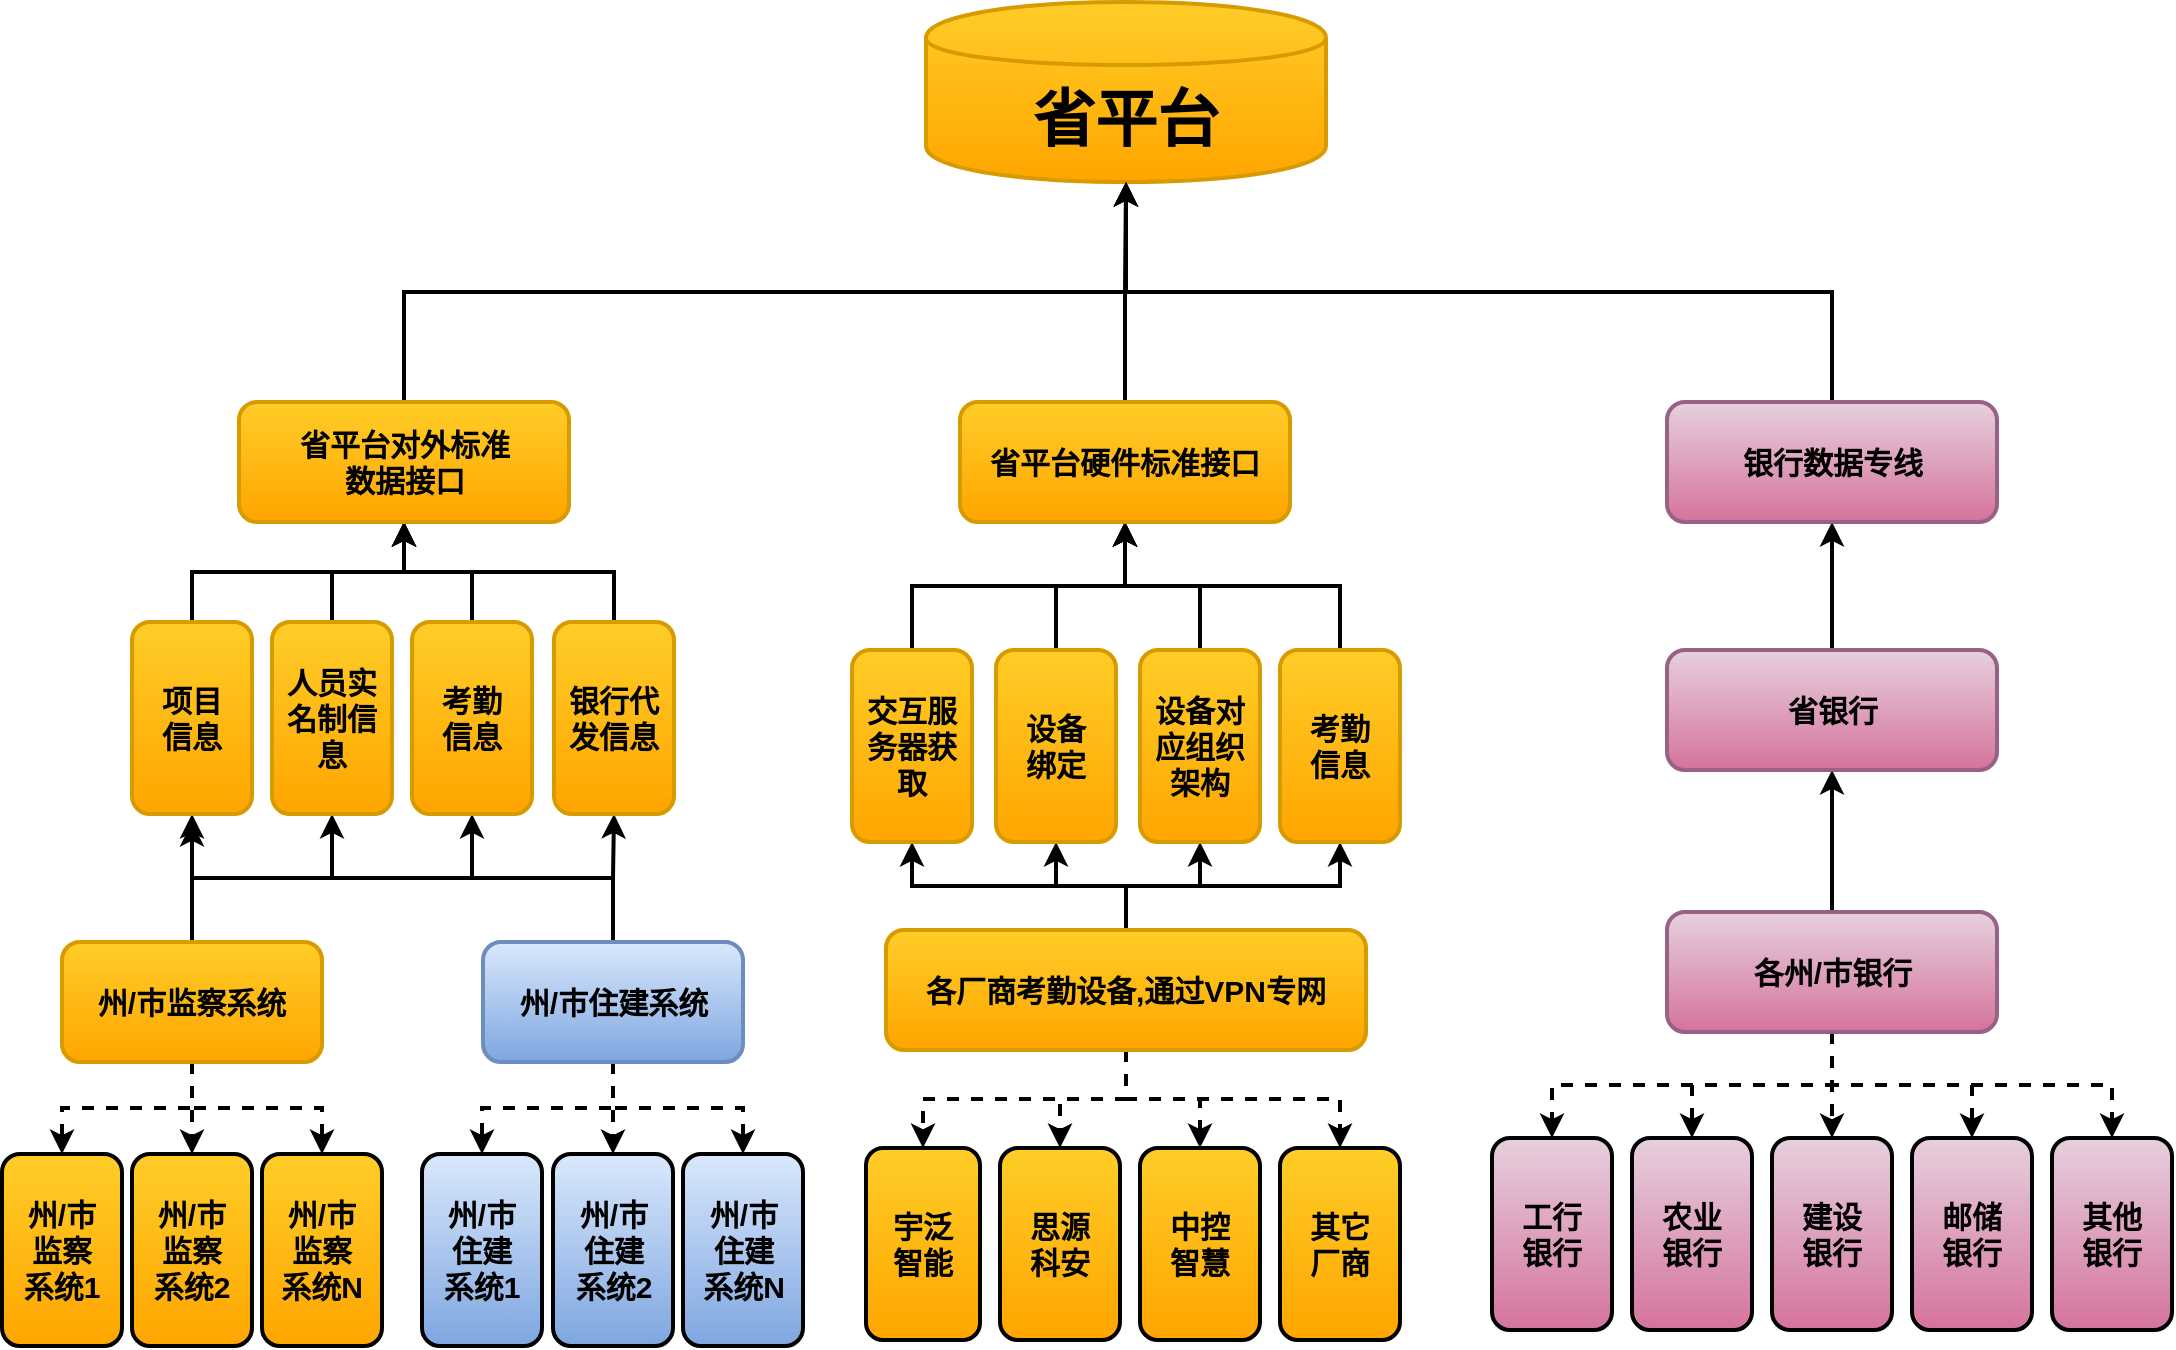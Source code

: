 <mxfile version="12.2.0" type="github" pages="1"><diagram id="qRXwqt5K7J_KDQi7K9K_" name="第 1 页"><mxGraphModel dx="2235" dy="1917" grid="1" gridSize="10" guides="1" tooltips="1" connect="1" arrows="1" fold="1" page="1" pageScale="1" pageWidth="827" pageHeight="1169" math="0" shadow="0"><root><mxCell id="0"/><mxCell id="1" parent="0"/><mxCell id="E6RLm1BE8gdPjhxk8Ycr-1" value="省平台" style="shape=cylinder;whiteSpace=wrap;html=1;boundedLbl=1;backgroundOutline=1;fontSize=31;fontStyle=1;gradientColor=#ffa500;fillColor=#ffcd28;strokeColor=#d79b00;strokeWidth=2;shadow=0;" vertex="1" parent="1"><mxGeometry x="437" y="-20" width="200" height="90" as="geometry"/></mxCell><mxCell id="E6RLm1BE8gdPjhxk8Ycr-4" value="州/市&lt;br style=&quot;font-size: 15px&quot;&gt;监察&lt;br&gt;系统1" style="rounded=1;whiteSpace=wrap;html=1;fontSize=15;fontStyle=1;gradientColor=#ffa500;fillColor=#ffcd28;strokeColor=#000000;strokeWidth=2;shadow=0;" vertex="1" parent="1"><mxGeometry x="-25" y="556" width="60" height="96" as="geometry"/></mxCell><mxCell id="E6RLm1BE8gdPjhxk8Ycr-5" value="&lt;span style=&quot;white-space: normal ; font-size: 15px&quot;&gt;州/市&lt;/span&gt;&lt;br style=&quot;white-space: normal ; font-size: 15px&quot;&gt;&lt;span style=&quot;white-space: normal ; font-size: 15px&quot;&gt;监察&lt;br&gt;系统2&lt;/span&gt;" style="rounded=1;whiteSpace=wrap;html=1;fontSize=15;fontStyle=1;gradientColor=#ffa500;fillColor=#ffcd28;strokeColor=#000000;strokeWidth=2;shadow=0;" vertex="1" parent="1"><mxGeometry x="40" y="556" width="60" height="96" as="geometry"/></mxCell><mxCell id="E6RLm1BE8gdPjhxk8Ycr-7" value="州/市&lt;br style=&quot;font-size: 15px&quot;&gt;监察&lt;br&gt;系统N" style="rounded=1;whiteSpace=wrap;html=1;fontSize=15;fontStyle=1;gradientColor=#ffa500;fillColor=#ffcd28;strokeColor=#000000;strokeWidth=2;shadow=0;" vertex="1" parent="1"><mxGeometry x="105" y="556" width="60" height="96" as="geometry"/></mxCell><mxCell id="E6RLm1BE8gdPjhxk8Ycr-8" value="宇泛&lt;br style=&quot;font-size: 15px;&quot;&gt;智能" style="rounded=1;whiteSpace=wrap;html=1;fontSize=15;fontStyle=1;gradientColor=#ffa500;fillColor=#ffcd28;strokeColor=#000000;strokeWidth=2;shadow=0;" vertex="1" parent="1"><mxGeometry x="407" y="553" width="57" height="96" as="geometry"/></mxCell><mxCell id="E6RLm1BE8gdPjhxk8Ycr-9" value="思源&lt;br style=&quot;font-size: 15px;&quot;&gt;科安" style="rounded=1;whiteSpace=wrap;html=1;fontSize=15;fontStyle=1;gradientColor=#ffa500;fillColor=#ffcd28;strokeColor=#000000;strokeWidth=2;shadow=0;" vertex="1" parent="1"><mxGeometry x="474" y="553" width="60" height="96" as="geometry"/></mxCell><mxCell id="E6RLm1BE8gdPjhxk8Ycr-10" value="中控&lt;br style=&quot;font-size: 15px;&quot;&gt;智慧" style="rounded=1;whiteSpace=wrap;html=1;fontSize=15;fontStyle=1;gradientColor=#ffa500;fillColor=#ffcd28;strokeColor=#000000;strokeWidth=2;shadow=0;" vertex="1" parent="1"><mxGeometry x="544" y="553" width="60" height="96" as="geometry"/></mxCell><mxCell id="E6RLm1BE8gdPjhxk8Ycr-11" value="州/市&lt;br style=&quot;font-size: 15px&quot;&gt;住建&lt;br&gt;系统1" style="rounded=1;whiteSpace=wrap;html=1;fontSize=15;fontStyle=1;gradientColor=#7ea6e0;fillColor=#dae8fc;strokeColor=#000000;strokeWidth=2;shadow=0;" vertex="1" parent="1"><mxGeometry x="185" y="556" width="60" height="96" as="geometry"/></mxCell><mxCell id="E6RLm1BE8gdPjhxk8Ycr-12" value="其它&lt;br style=&quot;font-size: 15px;&quot;&gt;厂商" style="rounded=1;whiteSpace=wrap;html=1;fontSize=15;fontStyle=1;gradientColor=#ffa500;fillColor=#ffcd28;strokeColor=#000000;strokeWidth=2;shadow=0;" vertex="1" parent="1"><mxGeometry x="614" y="553" width="60" height="96" as="geometry"/></mxCell><mxCell id="E6RLm1BE8gdPjhxk8Ycr-17" style="edgeStyle=orthogonalEdgeStyle;rounded=0;orthogonalLoop=1;jettySize=auto;html=1;entryX=0.5;entryY=0;entryDx=0;entryDy=0;fontSize=15;fontStyle=1;dashed=1;strokeWidth=2;shadow=0;" edge="1" parent="1" source="E6RLm1BE8gdPjhxk8Ycr-13" target="E6RLm1BE8gdPjhxk8Ycr-4"><mxGeometry relative="1" as="geometry"/></mxCell><mxCell id="E6RLm1BE8gdPjhxk8Ycr-18" value="" style="edgeStyle=orthogonalEdgeStyle;rounded=0;orthogonalLoop=1;jettySize=auto;html=1;fontSize=15;fontStyle=1;dashed=1;strokeWidth=2;shadow=0;" edge="1" parent="1" source="E6RLm1BE8gdPjhxk8Ycr-13" target="E6RLm1BE8gdPjhxk8Ycr-5"><mxGeometry relative="1" as="geometry"/></mxCell><mxCell id="E6RLm1BE8gdPjhxk8Ycr-21" style="edgeStyle=orthogonalEdgeStyle;rounded=0;orthogonalLoop=1;jettySize=auto;html=1;exitX=0.5;exitY=1;exitDx=0;exitDy=0;entryX=0.5;entryY=0;entryDx=0;entryDy=0;fontSize=15;fontStyle=1;dashed=1;strokeWidth=2;shadow=0;" edge="1" parent="1" source="E6RLm1BE8gdPjhxk8Ycr-13" target="E6RLm1BE8gdPjhxk8Ycr-7"><mxGeometry relative="1" as="geometry"/></mxCell><mxCell id="E6RLm1BE8gdPjhxk8Ycr-100" style="edgeStyle=orthogonalEdgeStyle;rounded=0;orthogonalLoop=1;jettySize=auto;html=1;exitX=0.5;exitY=0;exitDx=0;exitDy=0;fontSize=15;strokeWidth=2;shadow=0;" edge="1" parent="1" source="E6RLm1BE8gdPjhxk8Ycr-13"><mxGeometry relative="1" as="geometry"><mxPoint x="70" y="390" as="targetPoint"/></mxGeometry></mxCell><mxCell id="E6RLm1BE8gdPjhxk8Ycr-13" value="州/市监察系统" style="rounded=1;whiteSpace=wrap;html=1;fontSize=15;fontStyle=1;gradientColor=#ffa500;fillColor=#ffcd28;strokeColor=#d79b00;strokeWidth=2;shadow=0;" vertex="1" parent="1"><mxGeometry x="5" y="450" width="130" height="60" as="geometry"/></mxCell><mxCell id="E6RLm1BE8gdPjhxk8Ycr-23" style="edgeStyle=orthogonalEdgeStyle;rounded=0;orthogonalLoop=1;jettySize=auto;html=1;exitX=0.5;exitY=1;exitDx=0;exitDy=0;entryX=0.5;entryY=0;entryDx=0;entryDy=0;fontSize=15;fontStyle=1;dashed=1;strokeWidth=2;shadow=0;" edge="1" parent="1" source="E6RLm1BE8gdPjhxk8Ycr-14" target="E6RLm1BE8gdPjhxk8Ycr-9"><mxGeometry relative="1" as="geometry"/></mxCell><mxCell id="E6RLm1BE8gdPjhxk8Ycr-24" style="edgeStyle=orthogonalEdgeStyle;rounded=0;orthogonalLoop=1;jettySize=auto;html=1;exitX=0.5;exitY=1;exitDx=0;exitDy=0;entryX=0.5;entryY=0;entryDx=0;entryDy=0;fontSize=15;fontStyle=1;dashed=1;strokeWidth=2;shadow=0;" edge="1" parent="1" source="E6RLm1BE8gdPjhxk8Ycr-14" target="E6RLm1BE8gdPjhxk8Ycr-10"><mxGeometry relative="1" as="geometry"/></mxCell><mxCell id="E6RLm1BE8gdPjhxk8Ycr-25" style="edgeStyle=orthogonalEdgeStyle;rounded=0;orthogonalLoop=1;jettySize=auto;html=1;exitX=0.5;exitY=1;exitDx=0;exitDy=0;entryX=0.5;entryY=0;entryDx=0;entryDy=0;fontSize=15;fontStyle=1;dashed=1;strokeWidth=2;shadow=0;" edge="1" parent="1" source="E6RLm1BE8gdPjhxk8Ycr-14" target="E6RLm1BE8gdPjhxk8Ycr-12"><mxGeometry relative="1" as="geometry"/></mxCell><mxCell id="E6RLm1BE8gdPjhxk8Ycr-26" style="edgeStyle=orthogonalEdgeStyle;rounded=0;orthogonalLoop=1;jettySize=auto;html=1;exitX=0.5;exitY=1;exitDx=0;exitDy=0;entryX=0.5;entryY=0;entryDx=0;entryDy=0;fontSize=15;fontStyle=1;dashed=1;strokeWidth=2;shadow=0;" edge="1" parent="1" source="E6RLm1BE8gdPjhxk8Ycr-14" target="E6RLm1BE8gdPjhxk8Ycr-8"><mxGeometry relative="1" as="geometry"/></mxCell><mxCell id="E6RLm1BE8gdPjhxk8Ycr-52" style="edgeStyle=orthogonalEdgeStyle;rounded=0;orthogonalLoop=1;jettySize=auto;html=1;exitX=0.5;exitY=0;exitDx=0;exitDy=0;entryX=0.5;entryY=1;entryDx=0;entryDy=0;fontSize=15;fontStyle=1;strokeWidth=2;shadow=0;" edge="1" parent="1" source="E6RLm1BE8gdPjhxk8Ycr-14" target="E6RLm1BE8gdPjhxk8Ycr-42"><mxGeometry relative="1" as="geometry"/></mxCell><mxCell id="E6RLm1BE8gdPjhxk8Ycr-53" style="edgeStyle=orthogonalEdgeStyle;rounded=0;orthogonalLoop=1;jettySize=auto;html=1;exitX=0.5;exitY=0;exitDx=0;exitDy=0;entryX=0.5;entryY=1;entryDx=0;entryDy=0;fontSize=15;fontStyle=1;strokeWidth=2;shadow=0;" edge="1" parent="1" source="E6RLm1BE8gdPjhxk8Ycr-14" target="E6RLm1BE8gdPjhxk8Ycr-39"><mxGeometry relative="1" as="geometry"/></mxCell><mxCell id="E6RLm1BE8gdPjhxk8Ycr-54" style="edgeStyle=orthogonalEdgeStyle;rounded=0;orthogonalLoop=1;jettySize=auto;html=1;exitX=0.5;exitY=0;exitDx=0;exitDy=0;entryX=0.5;entryY=1;entryDx=0;entryDy=0;fontSize=15;fontStyle=1;strokeWidth=2;shadow=0;" edge="1" parent="1" source="E6RLm1BE8gdPjhxk8Ycr-14" target="E6RLm1BE8gdPjhxk8Ycr-40"><mxGeometry relative="1" as="geometry"/></mxCell><mxCell id="E6RLm1BE8gdPjhxk8Ycr-55" style="edgeStyle=orthogonalEdgeStyle;rounded=0;orthogonalLoop=1;jettySize=auto;html=1;exitX=0.5;exitY=0;exitDx=0;exitDy=0;entryX=0.5;entryY=1;entryDx=0;entryDy=0;fontSize=15;fontStyle=1;strokeWidth=2;shadow=0;" edge="1" parent="1" source="E6RLm1BE8gdPjhxk8Ycr-14" target="E6RLm1BE8gdPjhxk8Ycr-41"><mxGeometry relative="1" as="geometry"/></mxCell><mxCell id="E6RLm1BE8gdPjhxk8Ycr-14" value="各厂商考勤设备,通过VPN专网" style="rounded=1;whiteSpace=wrap;html=1;fontSize=15;fontStyle=1;gradientColor=#ffa500;fillColor=#ffcd28;strokeColor=#d79b00;strokeWidth=2;shadow=0;" vertex="1" parent="1"><mxGeometry x="417" y="444" width="240" height="60" as="geometry"/></mxCell><mxCell id="E6RLm1BE8gdPjhxk8Ycr-15" value="州/市&lt;br style=&quot;font-size: 15px&quot;&gt;住建&lt;br&gt;系统2" style="rounded=1;whiteSpace=wrap;html=1;fontSize=15;fontStyle=1;gradientColor=#7ea6e0;fillColor=#dae8fc;strokeColor=#000000;strokeWidth=2;shadow=0;" vertex="1" parent="1"><mxGeometry x="250.5" y="556" width="60" height="96" as="geometry"/></mxCell><mxCell id="E6RLm1BE8gdPjhxk8Ycr-27" style="edgeStyle=orthogonalEdgeStyle;rounded=0;orthogonalLoop=1;jettySize=auto;html=1;exitX=0.5;exitY=1;exitDx=0;exitDy=0;entryX=0.5;entryY=0;entryDx=0;entryDy=0;fontSize=15;fontStyle=1;dashed=1;strokeWidth=2;shadow=0;" edge="1" parent="1" source="E6RLm1BE8gdPjhxk8Ycr-16" target="E6RLm1BE8gdPjhxk8Ycr-11"><mxGeometry relative="1" as="geometry"/></mxCell><mxCell id="E6RLm1BE8gdPjhxk8Ycr-28" style="edgeStyle=orthogonalEdgeStyle;rounded=0;orthogonalLoop=1;jettySize=auto;html=1;exitX=0.5;exitY=1;exitDx=0;exitDy=0;entryX=0.5;entryY=0;entryDx=0;entryDy=0;fontSize=15;fontStyle=1;dashed=1;strokeWidth=2;shadow=0;" edge="1" parent="1" source="E6RLm1BE8gdPjhxk8Ycr-16" target="E6RLm1BE8gdPjhxk8Ycr-15"><mxGeometry relative="1" as="geometry"/></mxCell><mxCell id="E6RLm1BE8gdPjhxk8Ycr-32" style="edgeStyle=orthogonalEdgeStyle;rounded=0;orthogonalLoop=1;jettySize=auto;html=1;exitX=0.5;exitY=1;exitDx=0;exitDy=0;entryX=0.5;entryY=0;entryDx=0;entryDy=0;fontSize=15;fontStyle=1;dashed=1;strokeWidth=2;shadow=0;" edge="1" parent="1" source="E6RLm1BE8gdPjhxk8Ycr-16" target="E6RLm1BE8gdPjhxk8Ycr-30"><mxGeometry relative="1" as="geometry"/></mxCell><mxCell id="E6RLm1BE8gdPjhxk8Ycr-96" style="edgeStyle=orthogonalEdgeStyle;rounded=0;orthogonalLoop=1;jettySize=auto;html=1;exitX=0.5;exitY=0;exitDx=0;exitDy=0;entryX=0.5;entryY=1;entryDx=0;entryDy=0;fontSize=15;strokeWidth=2;shadow=0;" edge="1" parent="1" source="E6RLm1BE8gdPjhxk8Ycr-16" target="E6RLm1BE8gdPjhxk8Ycr-38"><mxGeometry relative="1" as="geometry"/></mxCell><mxCell id="E6RLm1BE8gdPjhxk8Ycr-97" style="edgeStyle=orthogonalEdgeStyle;rounded=0;orthogonalLoop=1;jettySize=auto;html=1;exitX=0.5;exitY=0;exitDx=0;exitDy=0;entryX=0.5;entryY=1;entryDx=0;entryDy=0;fontSize=15;strokeWidth=2;shadow=0;" edge="1" parent="1" source="E6RLm1BE8gdPjhxk8Ycr-16" target="E6RLm1BE8gdPjhxk8Ycr-37"><mxGeometry relative="1" as="geometry"/></mxCell><mxCell id="E6RLm1BE8gdPjhxk8Ycr-98" style="edgeStyle=orthogonalEdgeStyle;rounded=0;orthogonalLoop=1;jettySize=auto;html=1;exitX=0.5;exitY=0;exitDx=0;exitDy=0;entryX=0.5;entryY=1;entryDx=0;entryDy=0;fontSize=15;strokeWidth=2;shadow=0;" edge="1" parent="1" source="E6RLm1BE8gdPjhxk8Ycr-16" target="E6RLm1BE8gdPjhxk8Ycr-36"><mxGeometry relative="1" as="geometry"/></mxCell><mxCell id="E6RLm1BE8gdPjhxk8Ycr-99" style="edgeStyle=orthogonalEdgeStyle;rounded=0;orthogonalLoop=1;jettySize=auto;html=1;exitX=0.5;exitY=0;exitDx=0;exitDy=0;entryX=0.5;entryY=1;entryDx=0;entryDy=0;fontSize=15;strokeWidth=2;shadow=0;" edge="1" parent="1" source="E6RLm1BE8gdPjhxk8Ycr-16" target="E6RLm1BE8gdPjhxk8Ycr-35"><mxGeometry relative="1" as="geometry"/></mxCell><mxCell id="E6RLm1BE8gdPjhxk8Ycr-16" value="州/市住建系统" style="rounded=1;whiteSpace=wrap;html=1;fontSize=15;fontStyle=1;gradientColor=#7ea6e0;fillColor=#dae8fc;strokeColor=#6c8ebf;strokeWidth=2;shadow=0;" vertex="1" parent="1"><mxGeometry x="215.5" y="450" width="130" height="60" as="geometry"/></mxCell><mxCell id="E6RLm1BE8gdPjhxk8Ycr-30" value="州/市&lt;br style=&quot;font-size: 15px&quot;&gt;住建&lt;br&gt;系统N" style="rounded=1;whiteSpace=wrap;html=1;fontSize=15;fontStyle=1;gradientColor=#7ea6e0;fillColor=#dae8fc;strokeColor=#000000;strokeWidth=2;shadow=0;" vertex="1" parent="1"><mxGeometry x="315.5" y="556" width="60" height="96" as="geometry"/></mxCell><mxCell id="E6RLm1BE8gdPjhxk8Ycr-68" style="edgeStyle=orthogonalEdgeStyle;rounded=0;orthogonalLoop=1;jettySize=auto;html=1;exitX=0.5;exitY=0;exitDx=0;exitDy=0;fontSize=15;fontStyle=1;strokeWidth=2;shadow=0;" edge="1" parent="1" source="E6RLm1BE8gdPjhxk8Ycr-35" target="E6RLm1BE8gdPjhxk8Ycr-56"><mxGeometry relative="1" as="geometry"/></mxCell><mxCell id="E6RLm1BE8gdPjhxk8Ycr-35" value="项目&lt;br&gt;信息" style="rounded=1;whiteSpace=wrap;html=1;fontSize=15;fontStyle=1;gradientColor=#ffa500;fillColor=#ffcd28;strokeColor=#d79b00;strokeWidth=2;shadow=0;" vertex="1" parent="1"><mxGeometry x="40" y="290" width="60" height="96" as="geometry"/></mxCell><mxCell id="E6RLm1BE8gdPjhxk8Ycr-69" style="edgeStyle=orthogonalEdgeStyle;rounded=0;orthogonalLoop=1;jettySize=auto;html=1;exitX=0.5;exitY=0;exitDx=0;exitDy=0;entryX=0.5;entryY=1;entryDx=0;entryDy=0;fontSize=15;fontStyle=1;strokeWidth=2;shadow=0;" edge="1" parent="1" source="E6RLm1BE8gdPjhxk8Ycr-36" target="E6RLm1BE8gdPjhxk8Ycr-56"><mxGeometry relative="1" as="geometry"/></mxCell><mxCell id="E6RLm1BE8gdPjhxk8Ycr-36" value="人员实名制信息" style="rounded=1;whiteSpace=wrap;html=1;fontSize=15;fontStyle=1;gradientColor=#ffa500;fillColor=#ffcd28;strokeColor=#d79b00;strokeWidth=2;shadow=0;" vertex="1" parent="1"><mxGeometry x="110" y="290" width="60" height="96" as="geometry"/></mxCell><mxCell id="E6RLm1BE8gdPjhxk8Ycr-70" style="edgeStyle=orthogonalEdgeStyle;rounded=0;orthogonalLoop=1;jettySize=auto;html=1;exitX=0.5;exitY=0;exitDx=0;exitDy=0;entryX=0.5;entryY=1;entryDx=0;entryDy=0;fontSize=15;fontStyle=1;strokeWidth=2;shadow=0;" edge="1" parent="1" source="E6RLm1BE8gdPjhxk8Ycr-37" target="E6RLm1BE8gdPjhxk8Ycr-56"><mxGeometry relative="1" as="geometry"/></mxCell><mxCell id="E6RLm1BE8gdPjhxk8Ycr-37" value="考勤&lt;br&gt;信息" style="rounded=1;whiteSpace=wrap;html=1;fontSize=15;fontStyle=1;gradientColor=#ffa500;fillColor=#ffcd28;strokeColor=#d79b00;strokeWidth=2;shadow=0;" vertex="1" parent="1"><mxGeometry x="180" y="290" width="60" height="96" as="geometry"/></mxCell><mxCell id="E6RLm1BE8gdPjhxk8Ycr-71" style="edgeStyle=orthogonalEdgeStyle;rounded=0;orthogonalLoop=1;jettySize=auto;html=1;exitX=0.5;exitY=0;exitDx=0;exitDy=0;entryX=0.5;entryY=1;entryDx=0;entryDy=0;fontSize=15;fontStyle=1;strokeWidth=2;shadow=0;" edge="1" parent="1" source="E6RLm1BE8gdPjhxk8Ycr-38" target="E6RLm1BE8gdPjhxk8Ycr-56"><mxGeometry relative="1" as="geometry"/></mxCell><mxCell id="E6RLm1BE8gdPjhxk8Ycr-38" value="银行代发信息" style="rounded=1;whiteSpace=wrap;html=1;fontSize=15;fontStyle=1;gradientColor=#ffa500;fillColor=#ffcd28;strokeColor=#d79b00;strokeWidth=2;shadow=0;" vertex="1" parent="1"><mxGeometry x="251" y="290" width="60" height="96" as="geometry"/></mxCell><mxCell id="E6RLm1BE8gdPjhxk8Ycr-73" style="edgeStyle=orthogonalEdgeStyle;rounded=0;orthogonalLoop=1;jettySize=auto;html=1;exitX=0.5;exitY=0;exitDx=0;exitDy=0;entryX=0.5;entryY=1;entryDx=0;entryDy=0;fontSize=15;fontStyle=1;strokeWidth=2;shadow=0;" edge="1" parent="1" source="E6RLm1BE8gdPjhxk8Ycr-39" target="E6RLm1BE8gdPjhxk8Ycr-57"><mxGeometry relative="1" as="geometry"/></mxCell><mxCell id="E6RLm1BE8gdPjhxk8Ycr-39" value="设备&lt;br&gt;绑定" style="rounded=1;whiteSpace=wrap;html=1;fontSize=15;fontStyle=1;gradientColor=#ffa500;fillColor=#ffcd28;strokeColor=#d79b00;strokeWidth=2;shadow=0;" vertex="1" parent="1"><mxGeometry x="472" y="304" width="60" height="96" as="geometry"/></mxCell><mxCell id="E6RLm1BE8gdPjhxk8Ycr-74" style="edgeStyle=orthogonalEdgeStyle;rounded=0;orthogonalLoop=1;jettySize=auto;html=1;exitX=0.5;exitY=0;exitDx=0;exitDy=0;entryX=0.5;entryY=1;entryDx=0;entryDy=0;fontSize=15;fontStyle=1;strokeWidth=2;shadow=0;" edge="1" parent="1" source="E6RLm1BE8gdPjhxk8Ycr-40" target="E6RLm1BE8gdPjhxk8Ycr-57"><mxGeometry relative="1" as="geometry"/></mxCell><mxCell id="E6RLm1BE8gdPjhxk8Ycr-40" value="设备对应组织架构" style="rounded=1;whiteSpace=wrap;html=1;fontSize=15;fontStyle=1;gradientColor=#ffa500;fillColor=#ffcd28;strokeColor=#d79b00;strokeWidth=2;shadow=0;" vertex="1" parent="1"><mxGeometry x="544" y="304" width="60" height="96" as="geometry"/></mxCell><mxCell id="E6RLm1BE8gdPjhxk8Ycr-75" style="edgeStyle=orthogonalEdgeStyle;rounded=0;orthogonalLoop=1;jettySize=auto;html=1;exitX=0.5;exitY=0;exitDx=0;exitDy=0;entryX=0.5;entryY=1;entryDx=0;entryDy=0;fontSize=15;fontStyle=1;strokeWidth=2;shadow=0;" edge="1" parent="1" source="E6RLm1BE8gdPjhxk8Ycr-41" target="E6RLm1BE8gdPjhxk8Ycr-57"><mxGeometry relative="1" as="geometry"/></mxCell><mxCell id="E6RLm1BE8gdPjhxk8Ycr-41" value="考勤&lt;br&gt;信息" style="rounded=1;whiteSpace=wrap;html=1;fontSize=15;fontStyle=1;gradientColor=#ffa500;fillColor=#ffcd28;strokeColor=#d79b00;strokeWidth=2;shadow=0;" vertex="1" parent="1"><mxGeometry x="614" y="304" width="60" height="96" as="geometry"/></mxCell><mxCell id="E6RLm1BE8gdPjhxk8Ycr-72" style="edgeStyle=orthogonalEdgeStyle;rounded=0;orthogonalLoop=1;jettySize=auto;html=1;exitX=0.5;exitY=0;exitDx=0;exitDy=0;entryX=0.5;entryY=1;entryDx=0;entryDy=0;fontSize=15;fontStyle=1;strokeWidth=2;shadow=0;" edge="1" parent="1" source="E6RLm1BE8gdPjhxk8Ycr-42" target="E6RLm1BE8gdPjhxk8Ycr-57"><mxGeometry relative="1" as="geometry"/></mxCell><mxCell id="E6RLm1BE8gdPjhxk8Ycr-42" value="交互服务器获取" style="rounded=1;whiteSpace=wrap;html=1;fontSize=15;fontStyle=1;gradientColor=#ffa500;fillColor=#ffcd28;strokeColor=#d79b00;strokeWidth=2;shadow=0;" vertex="1" parent="1"><mxGeometry x="400" y="304" width="60" height="96" as="geometry"/></mxCell><mxCell id="E6RLm1BE8gdPjhxk8Ycr-64" style="edgeStyle=orthogonalEdgeStyle;rounded=0;orthogonalLoop=1;jettySize=auto;html=1;exitX=0.5;exitY=0;exitDx=0;exitDy=0;fontSize=15;fontStyle=1;strokeWidth=2;shadow=0;" edge="1" parent="1" source="E6RLm1BE8gdPjhxk8Ycr-56" target="E6RLm1BE8gdPjhxk8Ycr-1"><mxGeometry relative="1" as="geometry"/></mxCell><mxCell id="E6RLm1BE8gdPjhxk8Ycr-56" value="省平台对外标准&lt;br style=&quot;font-size: 15px;&quot;&gt;数据接口" style="rounded=1;whiteSpace=wrap;html=1;fontSize=15;fontStyle=1;gradientColor=#ffa500;fillColor=#ffcd28;strokeColor=#d79b00;strokeWidth=2;shadow=0;" vertex="1" parent="1"><mxGeometry x="93.5" y="180" width="165" height="60" as="geometry"/></mxCell><mxCell id="E6RLm1BE8gdPjhxk8Ycr-101" style="edgeStyle=orthogonalEdgeStyle;rounded=0;orthogonalLoop=1;jettySize=auto;html=1;exitX=0.5;exitY=0;exitDx=0;exitDy=0;entryX=0.5;entryY=1;entryDx=0;entryDy=0;fontSize=15;strokeWidth=2;shadow=0;" edge="1" parent="1" source="E6RLm1BE8gdPjhxk8Ycr-57" target="E6RLm1BE8gdPjhxk8Ycr-1"><mxGeometry relative="1" as="geometry"/></mxCell><mxCell id="E6RLm1BE8gdPjhxk8Ycr-57" value="省平台硬件标准接口" style="rounded=1;whiteSpace=wrap;html=1;fontSize=15;fontStyle=1;gradientColor=#ffa500;fillColor=#ffcd28;strokeColor=#d79b00;strokeWidth=2;shadow=0;" vertex="1" parent="1"><mxGeometry x="454" y="180" width="165" height="60" as="geometry"/></mxCell><mxCell id="E6RLm1BE8gdPjhxk8Ycr-86" style="edgeStyle=orthogonalEdgeStyle;rounded=0;orthogonalLoop=1;jettySize=auto;html=1;exitX=0.5;exitY=1;exitDx=0;exitDy=0;entryX=0.5;entryY=0;entryDx=0;entryDy=0;fontSize=15;fontStyle=1;dashed=1;strokeWidth=2;shadow=0;" edge="1" parent="1" source="E6RLm1BE8gdPjhxk8Ycr-79" target="E6RLm1BE8gdPjhxk8Ycr-80"><mxGeometry relative="1" as="geometry"/></mxCell><mxCell id="E6RLm1BE8gdPjhxk8Ycr-87" style="edgeStyle=orthogonalEdgeStyle;rounded=0;orthogonalLoop=1;jettySize=auto;html=1;exitX=0.5;exitY=1;exitDx=0;exitDy=0;entryX=0.5;entryY=0;entryDx=0;entryDy=0;fontSize=15;fontStyle=1;dashed=1;strokeWidth=2;shadow=0;" edge="1" parent="1" source="E6RLm1BE8gdPjhxk8Ycr-79" target="E6RLm1BE8gdPjhxk8Ycr-81"><mxGeometry relative="1" as="geometry"/></mxCell><mxCell id="E6RLm1BE8gdPjhxk8Ycr-88" style="edgeStyle=orthogonalEdgeStyle;rounded=0;orthogonalLoop=1;jettySize=auto;html=1;exitX=0.5;exitY=1;exitDx=0;exitDy=0;entryX=0.5;entryY=0;entryDx=0;entryDy=0;fontSize=15;fontStyle=1;dashed=1;strokeWidth=2;shadow=0;" edge="1" parent="1" source="E6RLm1BE8gdPjhxk8Ycr-79" target="E6RLm1BE8gdPjhxk8Ycr-82"><mxGeometry relative="1" as="geometry"/></mxCell><mxCell id="E6RLm1BE8gdPjhxk8Ycr-89" style="edgeStyle=orthogonalEdgeStyle;rounded=0;orthogonalLoop=1;jettySize=auto;html=1;exitX=0.5;exitY=1;exitDx=0;exitDy=0;entryX=0.5;entryY=0;entryDx=0;entryDy=0;fontSize=15;fontStyle=1;dashed=1;strokeWidth=2;shadow=0;" edge="1" parent="1" source="E6RLm1BE8gdPjhxk8Ycr-79" target="E6RLm1BE8gdPjhxk8Ycr-83"><mxGeometry relative="1" as="geometry"/></mxCell><mxCell id="E6RLm1BE8gdPjhxk8Ycr-90" style="edgeStyle=orthogonalEdgeStyle;rounded=0;orthogonalLoop=1;jettySize=auto;html=1;exitX=0.5;exitY=1;exitDx=0;exitDy=0;entryX=0.5;entryY=0;entryDx=0;entryDy=0;fontSize=15;fontStyle=1;dashed=1;strokeWidth=2;shadow=0;" edge="1" parent="1" source="E6RLm1BE8gdPjhxk8Ycr-79" target="E6RLm1BE8gdPjhxk8Ycr-84"><mxGeometry relative="1" as="geometry"/></mxCell><mxCell id="E6RLm1BE8gdPjhxk8Ycr-92" style="edgeStyle=orthogonalEdgeStyle;rounded=0;orthogonalLoop=1;jettySize=auto;html=1;entryX=0.5;entryY=1;entryDx=0;entryDy=0;fontSize=15;fontStyle=1;strokeWidth=2;shadow=0;" edge="1" parent="1" source="E6RLm1BE8gdPjhxk8Ycr-79" target="E6RLm1BE8gdPjhxk8Ycr-91"><mxGeometry relative="1" as="geometry"/></mxCell><mxCell id="E6RLm1BE8gdPjhxk8Ycr-79" value="各州/市银行" style="rounded=1;whiteSpace=wrap;html=1;fontSize=15;fontStyle=1;gradientColor=#d5739d;fillColor=#e6d0de;strokeColor=#996185;strokeWidth=2;shadow=0;" vertex="1" parent="1"><mxGeometry x="807.5" y="435" width="165" height="60" as="geometry"/></mxCell><mxCell id="E6RLm1BE8gdPjhxk8Ycr-80" value="工行&lt;br style=&quot;font-size: 15px;&quot;&gt;银行" style="rounded=1;whiteSpace=wrap;html=1;fontSize=15;fontStyle=1;gradientColor=#d5739d;fillColor=#e6d0de;strokeColor=#000000;strokeWidth=2;shadow=0;" vertex="1" parent="1"><mxGeometry x="720" y="548" width="60" height="96" as="geometry"/></mxCell><mxCell id="E6RLm1BE8gdPjhxk8Ycr-81" value="农业&lt;br style=&quot;font-size: 15px;&quot;&gt;银行" style="rounded=1;whiteSpace=wrap;html=1;fontSize=15;fontStyle=1;gradientColor=#d5739d;fillColor=#e6d0de;strokeColor=#000000;strokeWidth=2;shadow=0;" vertex="1" parent="1"><mxGeometry x="790" y="548" width="60" height="96" as="geometry"/></mxCell><mxCell id="E6RLm1BE8gdPjhxk8Ycr-82" value="建设&lt;br style=&quot;font-size: 15px;&quot;&gt;银行" style="rounded=1;whiteSpace=wrap;html=1;fontSize=15;fontStyle=1;gradientColor=#d5739d;fillColor=#e6d0de;strokeColor=#000000;strokeWidth=2;shadow=0;" vertex="1" parent="1"><mxGeometry x="860" y="548" width="60" height="96" as="geometry"/></mxCell><mxCell id="E6RLm1BE8gdPjhxk8Ycr-83" value="邮储&lt;br style=&quot;font-size: 15px;&quot;&gt;银行" style="rounded=1;whiteSpace=wrap;html=1;fontSize=15;fontStyle=1;gradientColor=#d5739d;fillColor=#e6d0de;strokeColor=#000000;strokeWidth=2;shadow=0;" vertex="1" parent="1"><mxGeometry x="930" y="548" width="60" height="96" as="geometry"/></mxCell><mxCell id="E6RLm1BE8gdPjhxk8Ycr-84" value="其他&lt;br style=&quot;font-size: 15px;&quot;&gt;银行" style="rounded=1;whiteSpace=wrap;html=1;fontSize=15;fontStyle=1;gradientColor=#d5739d;fillColor=#e6d0de;strokeColor=#000000;strokeWidth=2;shadow=0;" vertex="1" parent="1"><mxGeometry x="1000" y="548" width="60" height="96" as="geometry"/></mxCell><mxCell id="E6RLm1BE8gdPjhxk8Ycr-107" style="edgeStyle=orthogonalEdgeStyle;rounded=0;orthogonalLoop=1;jettySize=auto;html=1;exitX=0.5;exitY=0;exitDx=0;exitDy=0;entryX=0.5;entryY=1;entryDx=0;entryDy=0;shadow=0;strokeColor=#000000;strokeWidth=2;fontSize=31;" edge="1" parent="1" source="E6RLm1BE8gdPjhxk8Ycr-91" target="E6RLm1BE8gdPjhxk8Ycr-106"><mxGeometry relative="1" as="geometry"/></mxCell><mxCell id="E6RLm1BE8gdPjhxk8Ycr-91" value="省银行" style="rounded=1;whiteSpace=wrap;html=1;fontSize=15;fontStyle=1;gradientColor=#d5739d;fillColor=#e6d0de;strokeColor=#996185;strokeWidth=2;shadow=0;" vertex="1" parent="1"><mxGeometry x="807.5" y="304" width="165" height="60" as="geometry"/></mxCell><mxCell id="E6RLm1BE8gdPjhxk8Ycr-108" style="edgeStyle=orthogonalEdgeStyle;rounded=0;orthogonalLoop=1;jettySize=auto;html=1;exitX=0.5;exitY=0;exitDx=0;exitDy=0;entryX=0.5;entryY=1;entryDx=0;entryDy=0;shadow=0;strokeColor=#000000;strokeWidth=2;fontSize=31;" edge="1" parent="1" source="E6RLm1BE8gdPjhxk8Ycr-106" target="E6RLm1BE8gdPjhxk8Ycr-1"><mxGeometry relative="1" as="geometry"/></mxCell><mxCell id="E6RLm1BE8gdPjhxk8Ycr-106" value="银行数据专线" style="rounded=1;whiteSpace=wrap;html=1;fontSize=15;fontStyle=1;gradientColor=#d5739d;fillColor=#e6d0de;strokeColor=#996185;strokeWidth=2;shadow=0;" vertex="1" parent="1"><mxGeometry x="807.5" y="180" width="165" height="60" as="geometry"/></mxCell></root></mxGraphModel></diagram></mxfile>